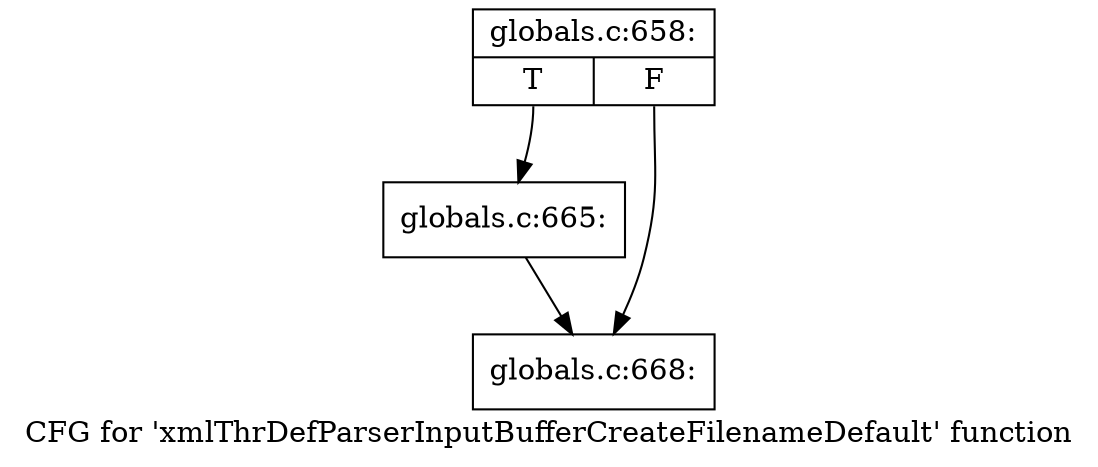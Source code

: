 digraph "CFG for 'xmlThrDefParserInputBufferCreateFilenameDefault' function" {
	label="CFG for 'xmlThrDefParserInputBufferCreateFilenameDefault' function";

	Node0x4aac020 [shape=record,label="{globals.c:658:|{<s0>T|<s1>F}}"];
	Node0x4aac020:s0 -> Node0x4aa99a0;
	Node0x4aac020:s1 -> Node0x4aa99f0;
	Node0x4aa99a0 [shape=record,label="{globals.c:665:}"];
	Node0x4aa99a0 -> Node0x4aa99f0;
	Node0x4aa99f0 [shape=record,label="{globals.c:668:}"];
}
